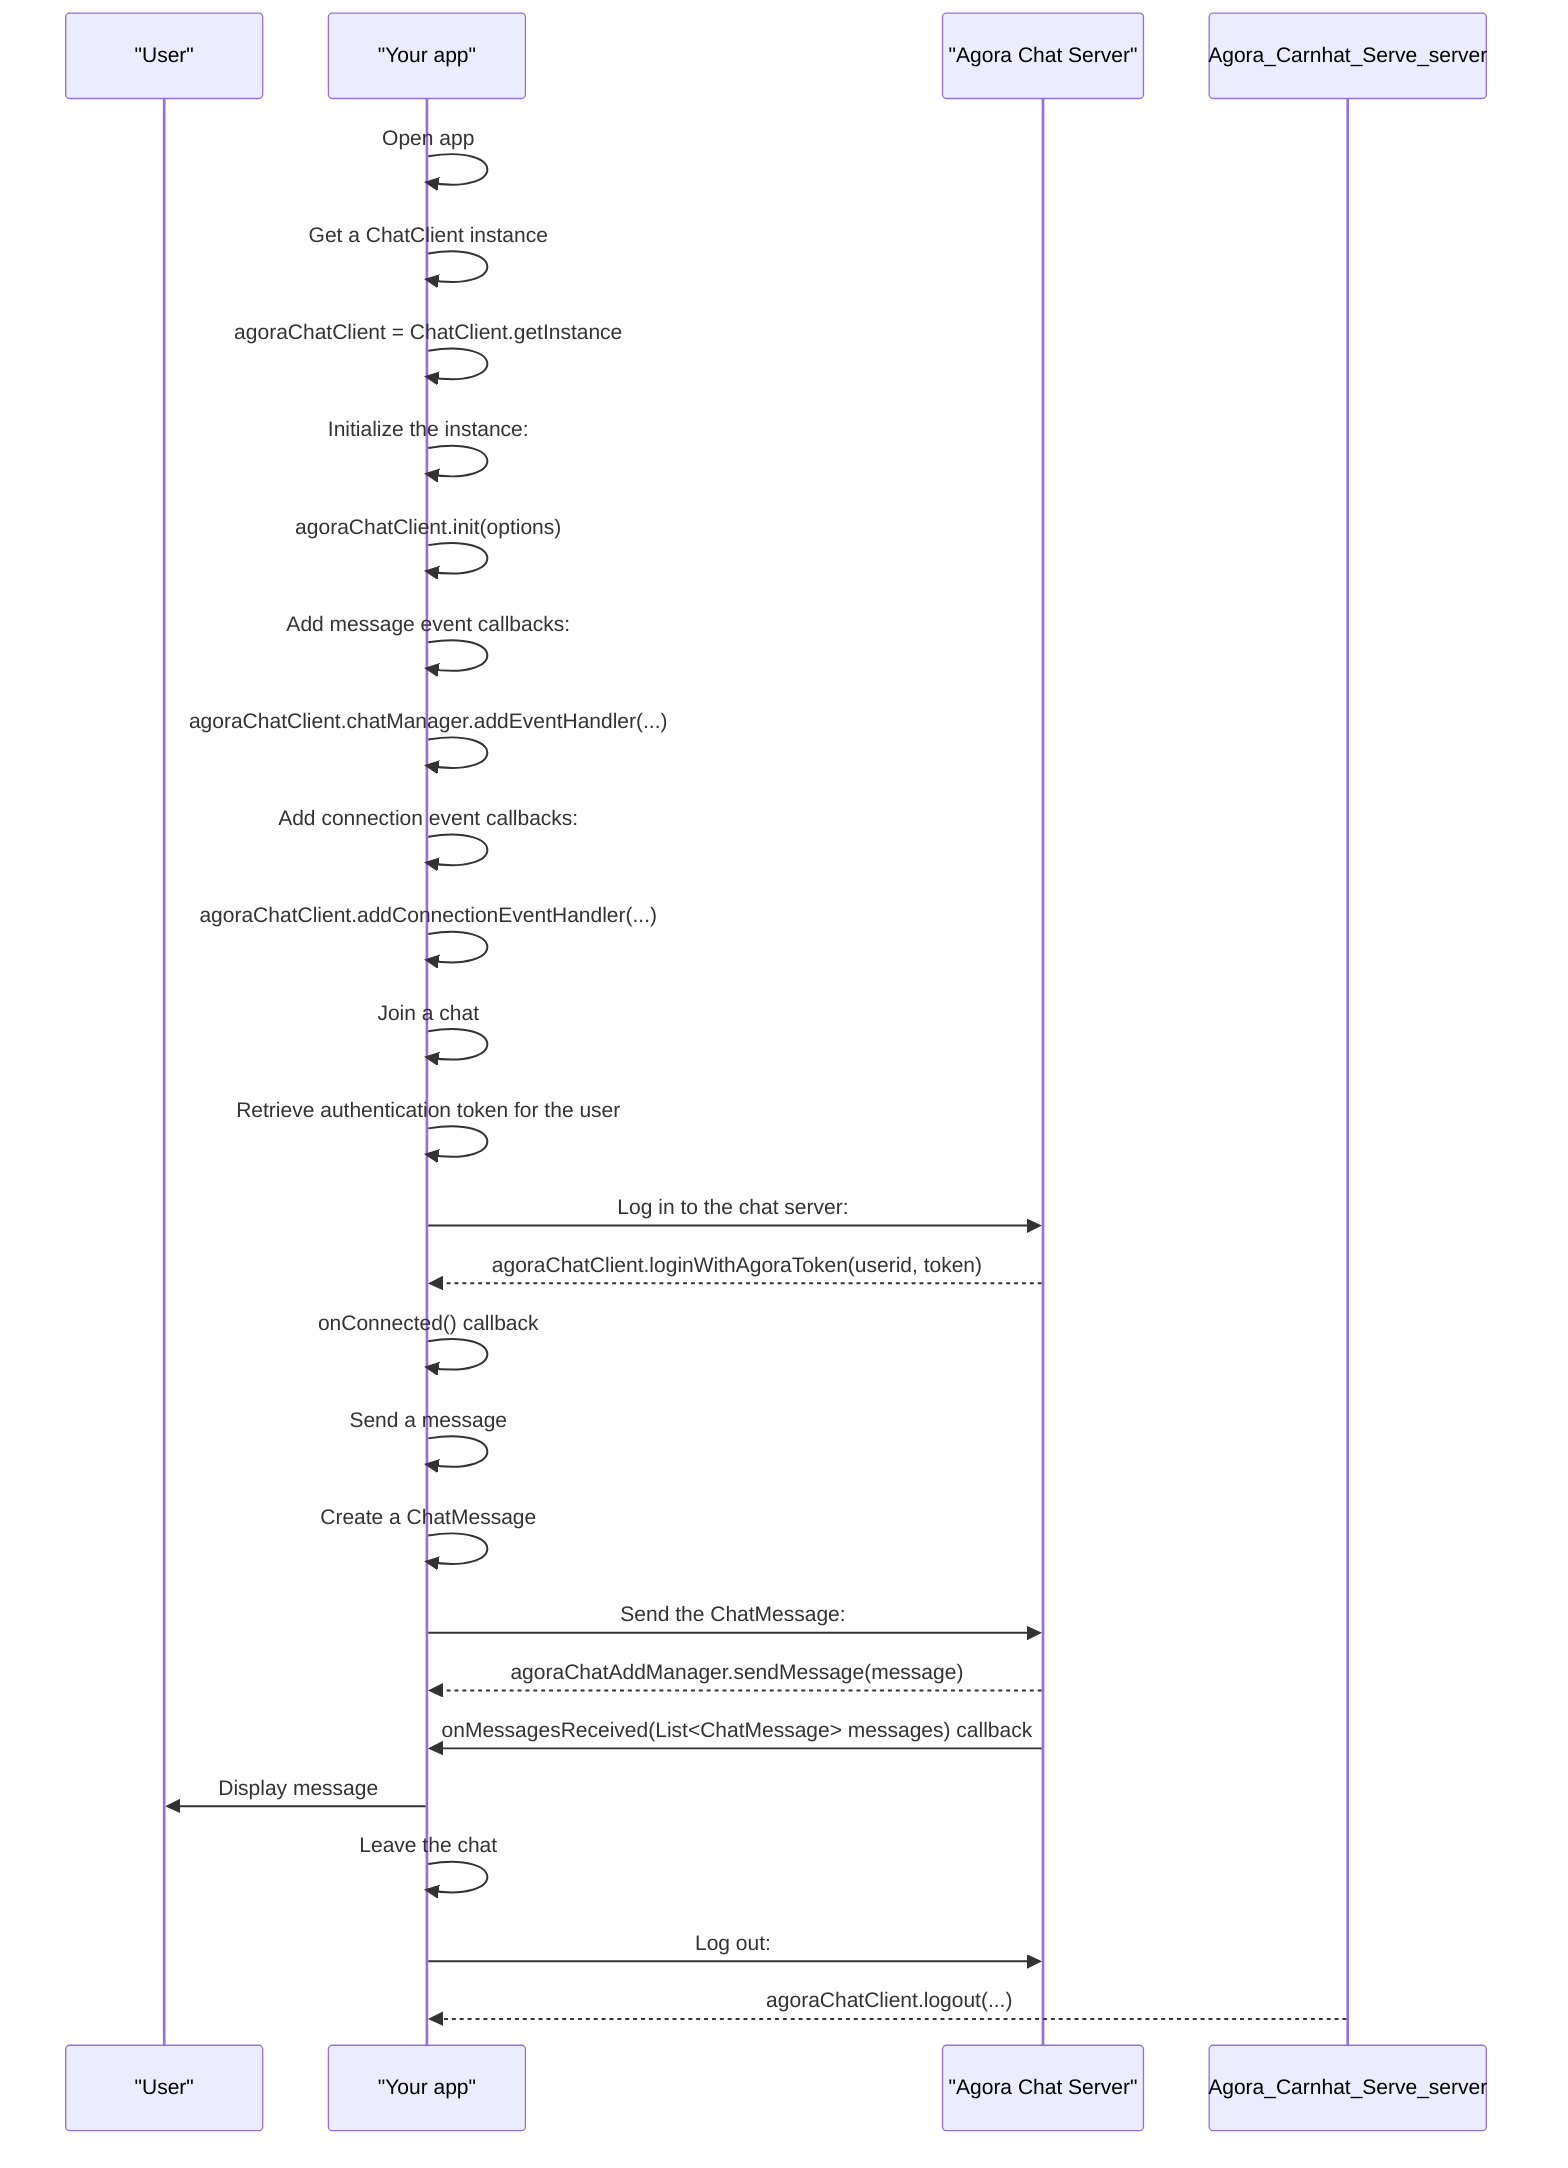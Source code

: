 sequenceDiagram
    participant User as "User"
    participant Your_app as "Your app"
    participant Agora_Chat_Server as "Agora Chat Server"
    
    
    Your_app->>Your_app: Open app
    Your_app->>Your_app: Get a ChatClient instance
    Your_app->>Your_app: agoraChatClient = ChatClient.getInstance
    Your_app->>Your_app: Initialize the instance:
    Your_app->>Your_app: agoraChatClient.init(options)
    Your_app->>Your_app: Add message event callbacks:
    Your_app->>Your_app: agoraChatClient.chatManager.addEventHandler(...)
    Your_app->>Your_app: Add connection event callbacks:
    Your_app->>Your_app: agoraChatClient.addConnectionEventHandler(...)
    
    Your_app->>Your_app: Join a chat
    Your_app->>Your_app: Retrieve authentication token for the user 
    Your_app->>Agora_Chat_Server: Log in to the chat server:
    Agora_Chat_Server-->>Your_app: agoraChatClient.loginWithAgoraToken(userid, token)
    Your_app->>Your_app: onConnected() callback
    
    Your_app->>Your_app: Send a message
    Your_app->>Your_app: Create a ChatMessage
    Your_app->>Agora_Chat_Server: Send the ChatMessage:
    Agora_Chat_Server-->>Your_app: agoraChatAddManager.sendMessage(message)
    
    Agora_Chat_Server->>Your_app: onMessagesReceived(List<ChatMessage> messages) callback
    Your_app->>User: Display message
    
    Your_app->>Your_app: Leave the chat
    Your_app->>Agora_Chat_Server: Log out:
    Agora_Carnhat_Serve_server-->>Your_app: agoraChatClient.logout(...)